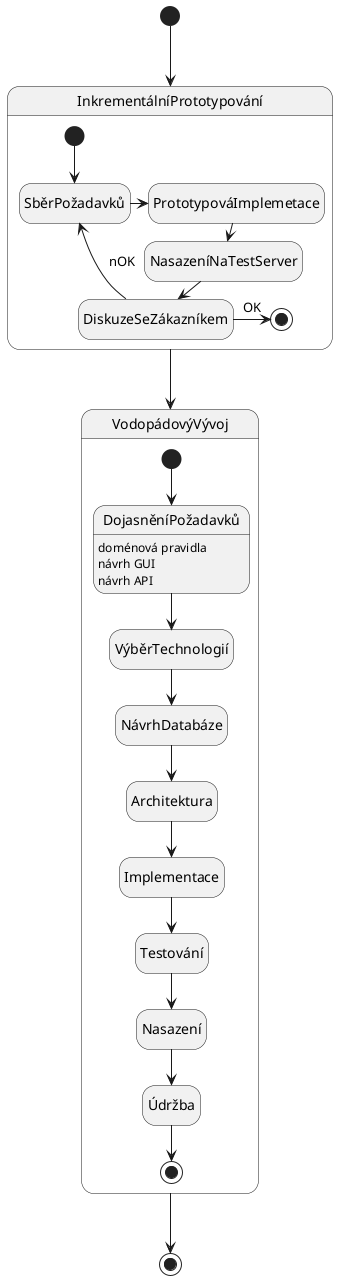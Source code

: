 @startuml

hide empty description

[*] --> InkrementálníPrototypování

state InkrementálníPrototypování {

[*] --> SběrPožadavků
DiskuzeSeZákazníkem --> SběrPožadavků: nOK
SběrPožadavků -> PrototypováImplemetace
PrototypováImplemetace -> NasazeníNaTestServer
NasazeníNaTestServer -> DiskuzeSeZákazníkem
DiskuzeSeZákazníkem -> [*] : OK
}

InkrementálníPrototypování --> VodopádovýVývoj

state VodopádovýVývoj {
[*] --> DojasněníPožadavků
DojasněníPožadavků --> VýběrTechnologií
DojasněníPožadavků: doménová pravidla
DojasněníPožadavků: návrh GUI
DojasněníPožadavků: návrh API
VýběrTechnologií --> NávrhDatabáze
NávrhDatabáze --> Architektura
Architektura --> Implementace
Implementace --> Testování
Testování --> Nasazení
Nasazení --> Údržba
Údržba --> [*]
}

VodopádovýVývoj --> [*]
@enduml